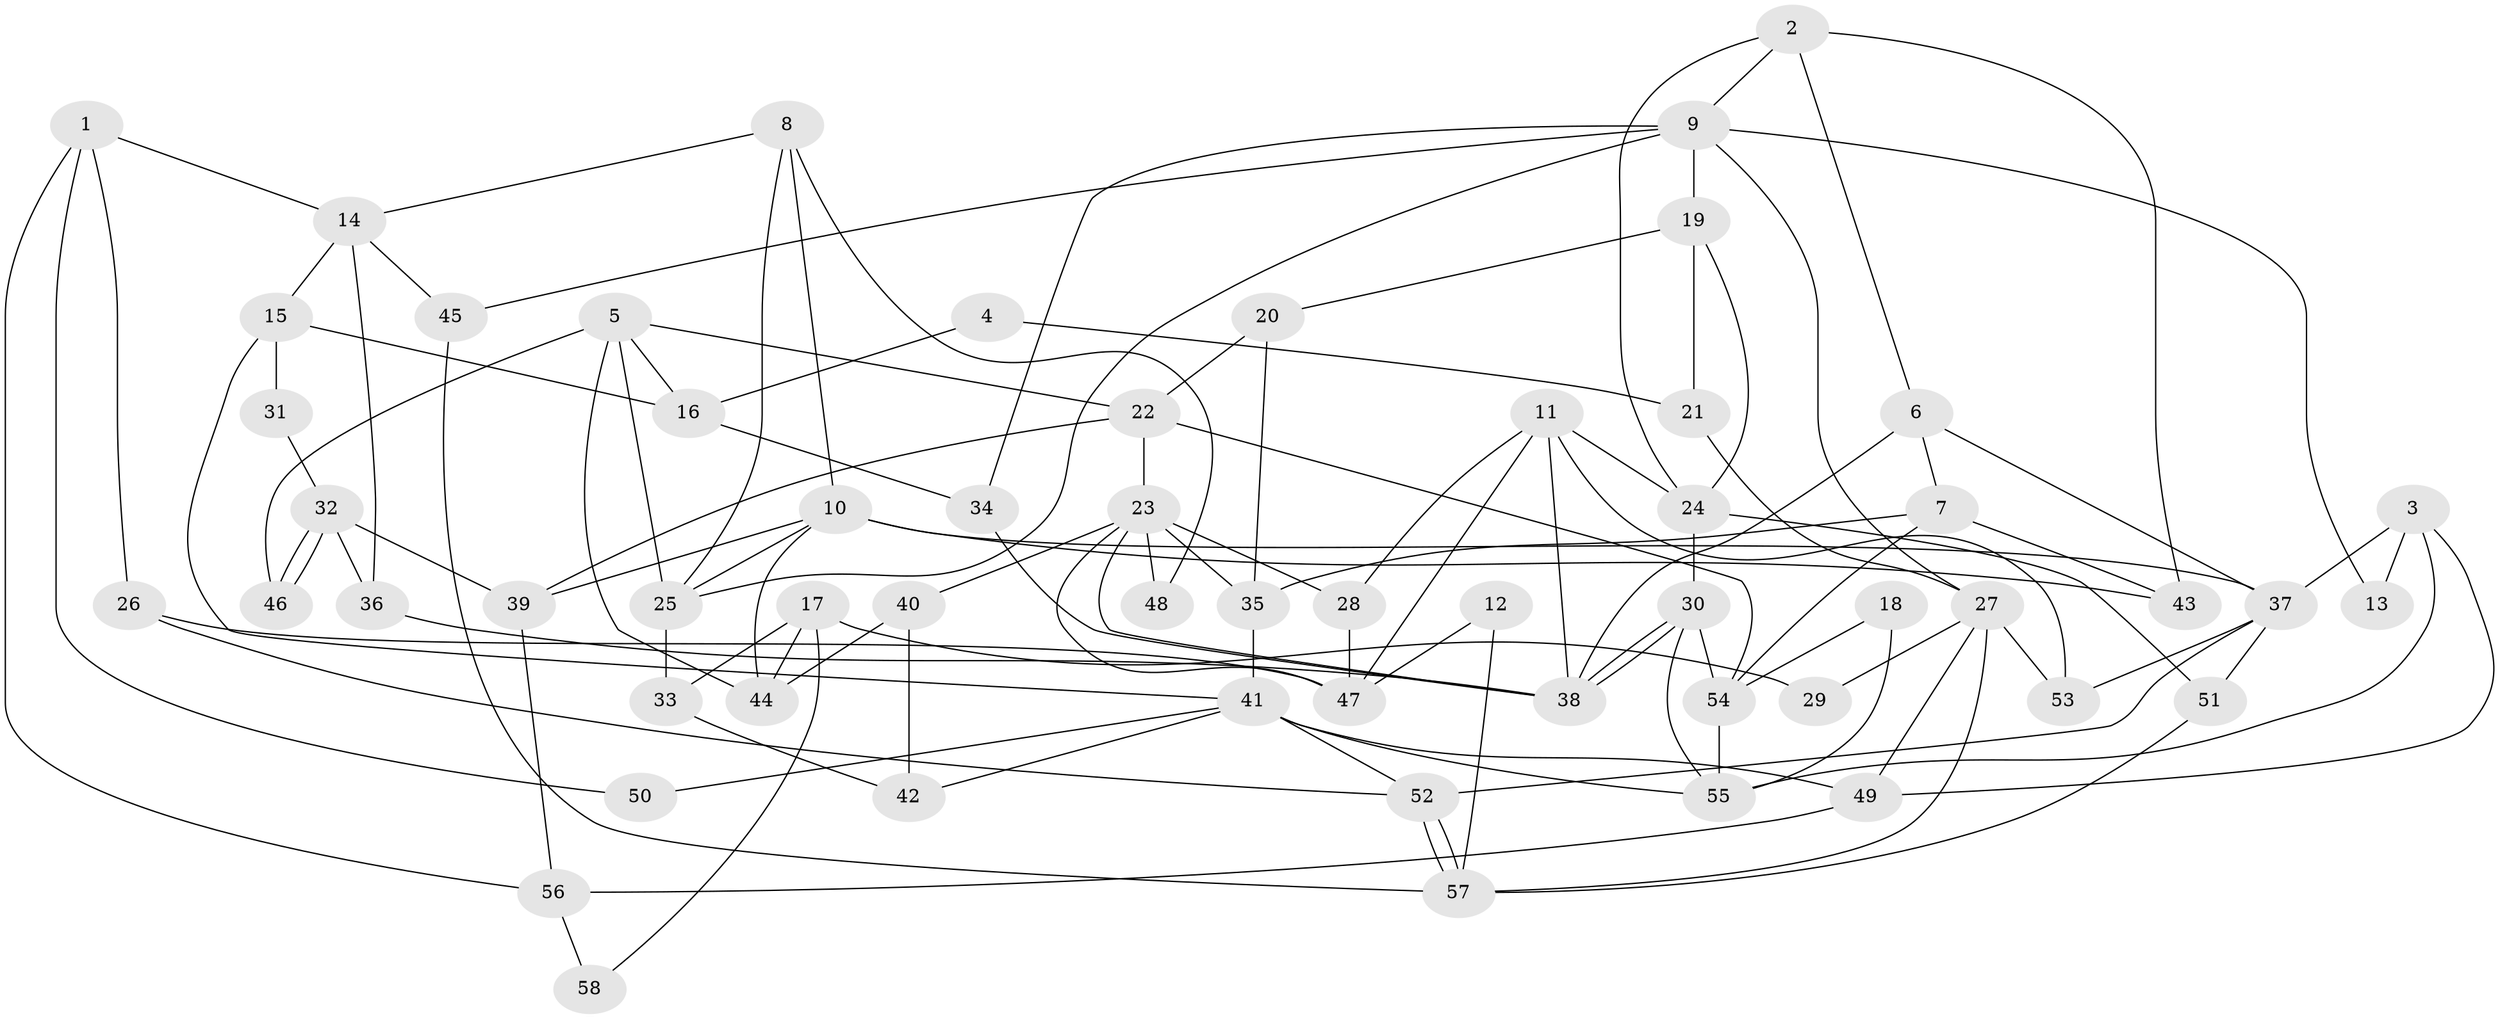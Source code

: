 // coarse degree distribution, {5: 0.10344827586206896, 7: 0.06896551724137931, 8: 0.06896551724137931, 11: 0.034482758620689655, 6: 0.10344827586206896, 4: 0.1724137931034483, 2: 0.20689655172413793, 9: 0.06896551724137931, 10: 0.034482758620689655, 3: 0.13793103448275862}
// Generated by graph-tools (version 1.1) at 2025/43/03/06/25 01:43:20]
// undirected, 58 vertices, 116 edges
graph export_dot {
graph [start="1"]
  node [color=gray90,style=filled];
  1;
  2;
  3;
  4;
  5;
  6;
  7;
  8;
  9;
  10;
  11;
  12;
  13;
  14;
  15;
  16;
  17;
  18;
  19;
  20;
  21;
  22;
  23;
  24;
  25;
  26;
  27;
  28;
  29;
  30;
  31;
  32;
  33;
  34;
  35;
  36;
  37;
  38;
  39;
  40;
  41;
  42;
  43;
  44;
  45;
  46;
  47;
  48;
  49;
  50;
  51;
  52;
  53;
  54;
  55;
  56;
  57;
  58;
  1 -- 14;
  1 -- 56;
  1 -- 26;
  1 -- 50;
  2 -- 9;
  2 -- 24;
  2 -- 6;
  2 -- 43;
  3 -- 55;
  3 -- 49;
  3 -- 13;
  3 -- 37;
  4 -- 21;
  4 -- 16;
  5 -- 22;
  5 -- 25;
  5 -- 16;
  5 -- 44;
  5 -- 46;
  6 -- 38;
  6 -- 7;
  6 -- 37;
  7 -- 35;
  7 -- 43;
  7 -- 54;
  8 -- 10;
  8 -- 14;
  8 -- 25;
  8 -- 48;
  9 -- 25;
  9 -- 19;
  9 -- 13;
  9 -- 27;
  9 -- 34;
  9 -- 45;
  10 -- 37;
  10 -- 43;
  10 -- 25;
  10 -- 39;
  10 -- 44;
  11 -- 24;
  11 -- 28;
  11 -- 38;
  11 -- 47;
  11 -- 53;
  12 -- 47;
  12 -- 57;
  14 -- 45;
  14 -- 36;
  14 -- 15;
  15 -- 16;
  15 -- 31;
  15 -- 41;
  16 -- 34;
  17 -- 33;
  17 -- 44;
  17 -- 29;
  17 -- 58;
  18 -- 55;
  18 -- 54;
  19 -- 24;
  19 -- 20;
  19 -- 21;
  20 -- 22;
  20 -- 35;
  21 -- 27;
  22 -- 54;
  22 -- 23;
  22 -- 39;
  23 -- 47;
  23 -- 38;
  23 -- 28;
  23 -- 35;
  23 -- 40;
  23 -- 48;
  24 -- 51;
  24 -- 30;
  25 -- 33;
  26 -- 52;
  26 -- 47;
  27 -- 53;
  27 -- 29;
  27 -- 49;
  27 -- 57;
  28 -- 47;
  30 -- 55;
  30 -- 38;
  30 -- 38;
  30 -- 54;
  31 -- 32;
  32 -- 46;
  32 -- 46;
  32 -- 39;
  32 -- 36;
  33 -- 42;
  34 -- 38;
  35 -- 41;
  36 -- 38;
  37 -- 51;
  37 -- 52;
  37 -- 53;
  39 -- 56;
  40 -- 44;
  40 -- 42;
  41 -- 52;
  41 -- 42;
  41 -- 49;
  41 -- 50;
  41 -- 55;
  45 -- 57;
  49 -- 56;
  51 -- 57;
  52 -- 57;
  52 -- 57;
  54 -- 55;
  56 -- 58;
}
